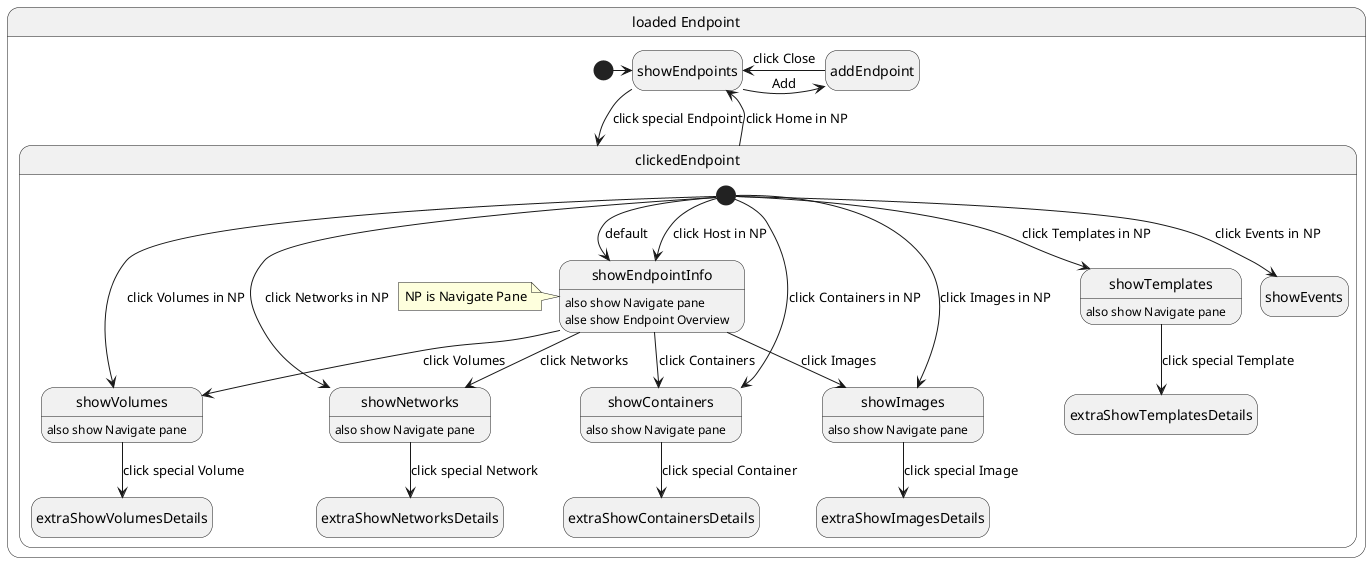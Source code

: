 @startuml
hide empty description
state "loaded Endpoint" as EndpointsPage{
[*] -> showEndpoints
showEndpoints -> clickedEndpoint : click special Endpoint
state clickedEndpoint{
[*] -> showEndpointInfo: default
note left of showEndpointInfo: NP is Navigate Pane
showEndpointInfo: also show Navigate pane\nalse show Endpoint Overview
showEndpointInfo --> showContainers : click Containers
showEndpointInfo --> showImages : click Images
showEndpointInfo --> showVolumes : click Volumes
showEndpointInfo --> showNetworks : click Networks
[*] --> showTemplates: click Templates in NP
[*] --> showEndpointInfo: click Host in NP
[*] --> showContainers: click Containers in NP
[*] --> showImages: click Images in NP
[*] --> showNetworks: click Networks in NP
[*] --> showVolumes: click Volumes in NP
[*] --> showEvents: click Events in NP
showContainers: also show Navigate pane
showContainers --> extraShowContainersDetails: click special Container
showImages --> extraShowImagesDetails: click special Image
showNetworks --> extraShowNetworksDetails: click special Network
showVolumes --> extraShowVolumesDetails: click special Volume
showTemplates --> extraShowTemplatesDetails: click special Template
showImages: also show Navigate pane
showNetworks: also show Navigate pane
showVolumes: also show Navigate pane
showTemplates: also show Navigate pane

}
clickedEndpoint --> showEndpoints: click Home in NP
showEndpoints -> addEndpoint : Add
addEndpoint -> showEndpoints: click Close
}
@enduml
